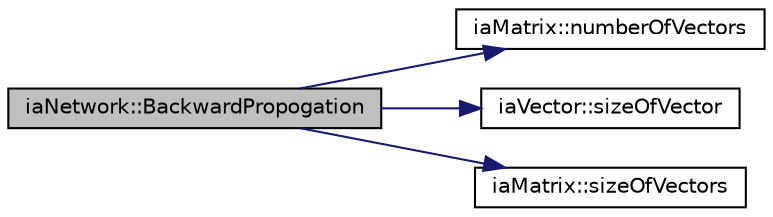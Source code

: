 digraph "iaNetwork::BackwardPropogation"
{
 // LATEX_PDF_SIZE
  edge [fontname="Helvetica",fontsize="10",labelfontname="Helvetica",labelfontsize="10"];
  node [fontname="Helvetica",fontsize="10",shape=record];
  rankdir="LR";
  Node1 [label="iaNetwork::BackwardPropogation",height=0.2,width=0.4,color="black", fillcolor="grey75", style="filled", fontcolor="black",tooltip=" "];
  Node1 -> Node2 [color="midnightblue",fontsize="10",style="solid"];
  Node2 [label="iaMatrix::numberOfVectors",height=0.2,width=0.4,color="black", fillcolor="white", style="filled",URL="$classia_matrix.html#a660da4bfc4021cc0770fcc11da9d972e",tooltip=" "];
  Node1 -> Node3 [color="midnightblue",fontsize="10",style="solid"];
  Node3 [label="iaVector::sizeOfVector",height=0.2,width=0.4,color="black", fillcolor="white", style="filled",URL="$classia_vector.html#a82d20ecd1daa52dc1641bef8a39f84a9",tooltip=" "];
  Node1 -> Node4 [color="midnightblue",fontsize="10",style="solid"];
  Node4 [label="iaMatrix::sizeOfVectors",height=0.2,width=0.4,color="black", fillcolor="white", style="filled",URL="$classia_matrix.html#a1ce3049b06370bd3fc1dcc0d512d592f",tooltip=" "];
}
